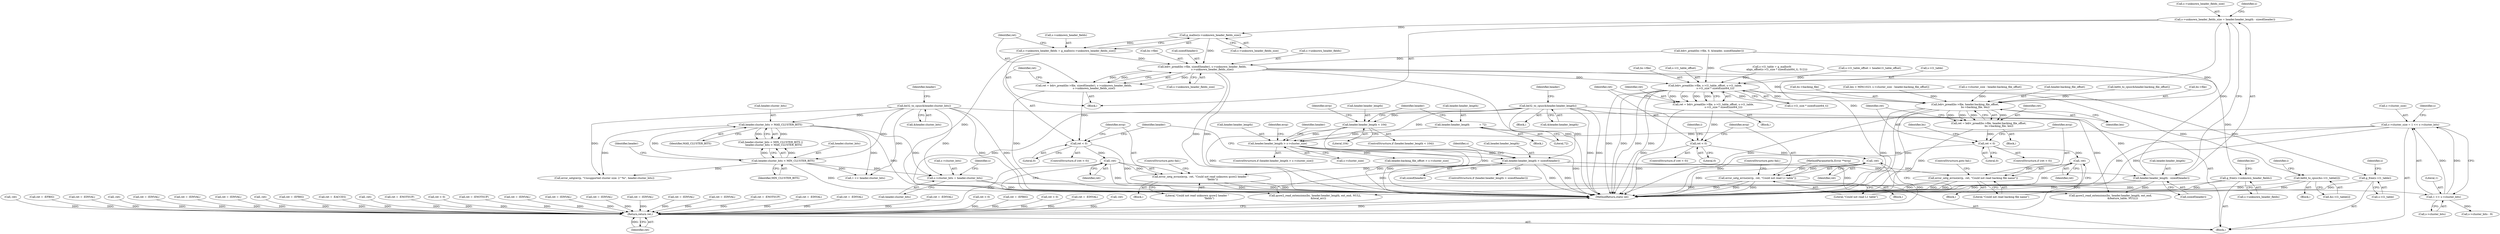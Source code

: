 digraph "0_qemu_6a83f8b5bec6f59e56cc49bd49e4c3f8f805d56f_0@API" {
"1000435" [label="(Call,s->unknown_header_fields_size = header.header_length - sizeof(header))"];
"1000439" [label="(Call,header.header_length - sizeof(header))"];
"1000390" [label="(Call,be32_to_cpus(&header.header_length))"];
"1000428" [label="(Call,header.header_length > sizeof(header))"];
"1000411" [label="(Call,header.header_length > s->cluster_size)"];
"1000396" [label="(Call,header.header_length < 104)"];
"1000363" [label="(Call,header.header_length            = 72)"];
"1000316" [label="(Call,s->cluster_size = 1 << s->cluster_bits)"];
"1000320" [label="(Call,1 << s->cluster_bits)"];
"1000309" [label="(Call,s->cluster_bits = header.cluster_bits)"];
"1000292" [label="(Call,header.cluster_bits > MAX_CLUSTER_BITS)"];
"1000198" [label="(Call,be32_to_cpus(&header.cluster_bits))"];
"1000287" [label="(Call,header.cluster_bits < MIN_CLUSTER_BITS)"];
"1000449" [label="(Call,g_malloc(s->unknown_header_fields_size))"];
"1000445" [label="(Call,s->unknown_header_fields = g_malloc(s->unknown_header_fields_size))"];
"1000455" [label="(Call,bdrv_pread(bs->file, sizeof(header), s->unknown_header_fields,\n                         s->unknown_header_fields_size))"];
"1000453" [label="(Call,ret = bdrv_pread(bs->file, sizeof(header), s->unknown_header_fields,\n                         s->unknown_header_fields_size))"];
"1000468" [label="(Call,ret < 0)"];
"1000474" [label="(Call,-ret)"];
"1000472" [label="(Call,error_setg_errno(errp, -ret, \"Could not read unknown qcow2 header \"\n                             \"fields\"))"];
"1001480" [label="(Return,return ret;)"];
"1000924" [label="(Call,bdrv_pread(bs->file, s->l1_table_offset, s->l1_table,\n                         s->l1_size * sizeof(uint64_t)))"];
"1000922" [label="(Call,ret = bdrv_pread(bs->file, s->l1_table_offset, s->l1_table,\n                         s->l1_size * sizeof(uint64_t)))"];
"1000941" [label="(Call,ret < 0)"];
"1000947" [label="(Call,-ret)"];
"1000945" [label="(Call,error_setg_errno(errp, -ret, \"Could not read L1 table\"))"];
"1000963" [label="(Call,be64_to_cpus(&s->l1_table[i]))"];
"1001095" [label="(Call,bdrv_pread(bs->file, header.backing_file_offset,\n                         bs->backing_file, len))"];
"1001093" [label="(Call,ret = bdrv_pread(bs->file, header.backing_file_offset,\n                         bs->backing_file, len))"];
"1001107" [label="(Call,ret < 0)"];
"1001113" [label="(Call,-ret)"];
"1001111" [label="(Call,error_setg_errno(errp, -ret, \"Could not read backing file name\"))"];
"1001443" [label="(Call,g_free(s->l1_table))"];
"1001433" [label="(Call,g_free(s->unknown_header_fields))"];
"1000923" [label="(Identifier,ret)"];
"1000481" [label="(Identifier,header)"];
"1000941" [label="(Call,ret < 0)"];
"1000454" [label="(Identifier,ret)"];
"1000293" [label="(Call,header.cluster_bits)"];
"1000436" [label="(Call,s->unknown_header_fields_size)"];
"1001449" [label="(Identifier,s)"];
"1000298" [label="(Call,error_setg(errp, \"Unsupported cluster size: 2^%i\", header.cluster_bits))"];
"1001088" [label="(Call,ret = -EINVAL)"];
"1001480" [label="(Return,return ret;)"];
"1000422" [label="(Call,ret = -EINVAL)"];
"1001434" [label="(Call,s->unknown_header_fields)"];
"1000943" [label="(Literal,0)"];
"1001482" [label="(MethodReturn,static int)"];
"1000895" [label="(Call,s->l1_table_offset = header.l1_table_offset)"];
"1000435" [label="(Call,s->unknown_header_fields_size = header.header_length - sizeof(header))"];
"1001443" [label="(Call,g_free(s->l1_table))"];
"1000427" [label="(ControlStructure,if (header.header_length > sizeof(header)))"];
"1000453" [label="(Call,ret = bdrv_pread(bs->file, sizeof(header), s->unknown_header_fields,\n                         s->unknown_header_fields_size))"];
"1000296" [label="(Identifier,MAX_CLUSTER_BITS)"];
"1000934" [label="(Call,s->l1_size * sizeof(uint64_t))"];
"1000390" [label="(Call,be32_to_cpus(&header.header_length))"];
"1000469" [label="(Identifier,ret)"];
"1000797" [label="(Call,ret < 0)"];
"1000124" [label="(MethodParameterIn,Error **errp)"];
"1000612" [label="(Call,ret = -ENOTSUP)"];
"1000743" [label="(Call,ret = -EINVAL)"];
"1000931" [label="(Call,s->l1_table)"];
"1001099" [label="(Call,header.backing_file_offset)"];
"1000820" [label="(Call,ret = -EFBIG)"];
"1000342" [label="(Block,)"];
"1000397" [label="(Call,header.header_length)"];
"1000331" [label="(Call,s->cluster_bits - 9)"];
"1000948" [label="(Identifier,ret)"];
"1001433" [label="(Call,g_free(s->unknown_header_fields))"];
"1000761" [label="(Call,ret < 0)"];
"1001109" [label="(Literal,0)"];
"1001115" [label="(Literal,\"Could not read backing file name\")"];
"1001105" [label="(Identifier,len)"];
"1001253" [label="(Call,ret = -EINVAL)"];
"1000369" [label="(Block,)"];
"1000322" [label="(Call,s->cluster_bits)"];
"1000291" [label="(Identifier,MIN_CLUSTER_BITS)"];
"1000925" [label="(Call,bs->file)"];
"1001149" [label="(Call,-ret)"];
"1001066" [label="(Block,)"];
"1001107" [label="(Call,ret < 0)"];
"1000317" [label="(Call,s->cluster_size)"];
"1000169" [label="(Call,-ret)"];
"1000294" [label="(Identifier,header)"];
"1000432" [label="(Call,sizeof(header))"];
"1000477" [label="(ControlStructure,goto fail;)"];
"1000467" [label="(ControlStructure,if (ret < 0))"];
"1000125" [label="(Block,)"];
"1000928" [label="(Call,s->l1_table_offset)"];
"1000398" [label="(Identifier,header)"];
"1000288" [label="(Call,header.cluster_bits)"];
"1000847" [label="(Call,ret = -EFBIG)"];
"1000637" [label="(Call,ret = -EINVAL)"];
"1001027" [label="(Call,-ret)"];
"1000949" [label="(Literal,\"Could not read L1 table\")"];
"1001055" [label="(Call,ret = -EINVAL)"];
"1000947" [label="(Call,-ret)"];
"1000450" [label="(Call,s->unknown_header_fields_size)"];
"1000206" [label="(Identifier,header)"];
"1000287" [label="(Call,header.cluster_bits < MIN_CLUSTER_BITS)"];
"1000471" [label="(Block,)"];
"1000961" [label="(Identifier,i)"];
"1000248" [label="(Call,ret = -EINVAL)"];
"1001116" [label="(ControlStructure,goto fail;)"];
"1000869" [label="(Call,ret = -EINVAL)"];
"1001108" [label="(Identifier,ret)"];
"1000472" [label="(Call,error_setg_errno(errp, -ret, \"Could not read unknown qcow2 header \"\n                             \"fields\"))"];
"1000963" [label="(Call,be64_to_cpus(&s->l1_table[i]))"];
"1000428" [label="(Call,header.header_length > sizeof(header))"];
"1000318" [label="(Identifier,s)"];
"1000942" [label="(Identifier,ret)"];
"1000476" [label="(Literal,\"Could not read unknown qcow2 header \"\n                             \"fields\")"];
"1001095" [label="(Call,bdrv_pread(bs->file, header.backing_file_offset,\n                         bs->backing_file, len))"];
"1000445" [label="(Call,s->unknown_header_fields = g_malloc(s->unknown_header_fields_size))"];
"1000439" [label="(Call,header.header_length - sizeof(header))"];
"1001481" [label="(Identifier,ret)"];
"1001229" [label="(Call,-ret)"];
"1001444" [label="(Call,s->l1_table)"];
"1000367" [label="(Literal,72)"];
"1000464" [label="(Call,s->unknown_header_fields_size)"];
"1000183" [label="(Call,be64_to_cpus(&header.backing_file_offset))"];
"1000962" [label="(Block,)"];
"1000440" [label="(Call,header.header_length)"];
"1000310" [label="(Call,s->cluster_bits)"];
"1000473" [label="(Identifier,errp)"];
"1001042" [label="(Call,qcow2_read_extensions(bs, header.header_length, ext_end, NULL,\n        &local_err))"];
"1000953" [label="(Identifier,i)"];
"1000468" [label="(Call,ret < 0)"];
"1000946" [label="(Identifier,errp)"];
"1001438" [label="(Identifier,bs)"];
"1000286" [label="(Call,header.cluster_bits < MIN_CLUSTER_BITS ||\n        header.cluster_bits > MAX_CLUSTER_BITS)"];
"1000944" [label="(Block,)"];
"1000320" [label="(Call,1 << s->cluster_bits)"];
"1000412" [label="(Call,header.header_length)"];
"1000815" [label="(Call,ret = -EFBIG)"];
"1000591" [label="(Call,ret = -EACCES)"];
"1001111" [label="(Call,error_setg_errno(errp, -ret, \"Could not read backing file name\"))"];
"1001114" [label="(Identifier,ret)"];
"1001184" [label="(Call,-ret)"];
"1000363" [label="(Call,header.header_length            = 72)"];
"1000420" [label="(Identifier,errp)"];
"1000273" [label="(Call,ret = -ENOTSUP)"];
"1001106" [label="(ControlStructure,if (ret < 0))"];
"1000434" [label="(Block,)"];
"1000964" [label="(Call,&s->l1_table[i])"];
"1000313" [label="(Call,header.cluster_bits)"];
"1000292" [label="(Call,header.cluster_bits > MAX_CLUSTER_BITS)"];
"1000446" [label="(Call,s->unknown_header_fields)"];
"1001113" [label="(Call,-ret)"];
"1001096" [label="(Call,bs->file)"];
"1000470" [label="(Literal,0)"];
"1000456" [label="(Call,bs->file)"];
"1000475" [label="(Identifier,ret)"];
"1000474" [label="(Call,-ret)"];
"1001120" [label="(Identifier,bs)"];
"1000430" [label="(Identifier,header)"];
"1001110" [label="(Block,)"];
"1000327" [label="(Identifier,s)"];
"1000396" [label="(Call,header.header_length < 104)"];
"1000153" [label="(Call,bdrv_pread(bs->file, 0, &header, sizeof(header)))"];
"1000459" [label="(Call,sizeof(header))"];
"1000316" [label="(Call,s->cluster_size = 1 << s->cluster_bits)"];
"1001102" [label="(Call,bs->backing_file)"];
"1000443" [label="(Call,sizeof(header))"];
"1000403" [label="(Identifier,errp)"];
"1000199" [label="(Call,&header.cluster_bits)"];
"1001093" [label="(Call,ret = bdrv_pread(bs->file, header.backing_file_offset,\n                         bs->backing_file, len))"];
"1000321" [label="(Literal,1)"];
"1001073" [label="(Call,len > MIN(1023, s->cluster_size - header.backing_file_offset))"];
"1000924" [label="(Call,bdrv_pread(bs->file, s->l1_table_offset, s->l1_table,\n                         s->l1_size * sizeof(uint64_t)))"];
"1000945" [label="(Call,error_setg_errno(errp, -ret, \"Could not read L1 table\"))"];
"1001112" [label="(Identifier,errp)"];
"1000447" [label="(Identifier,s)"];
"1000455" [label="(Call,bdrv_pread(bs->file, sizeof(header), s->unknown_header_fields,\n                         s->unknown_header_fields_size))"];
"1000509" [label="(Call,1 << header.cluster_bits)"];
"1000546" [label="(Call,qcow2_read_extensions(bs, header.header_length, ext_end,\n                              &feature_table, NULL))"];
"1000479" [label="(Call,header.backing_file_offset > s->cluster_size)"];
"1001094" [label="(Identifier,ret)"];
"1000400" [label="(Literal,104)"];
"1000437" [label="(Identifier,s)"];
"1001077" [label="(Call,s->cluster_size - header.backing_file_offset)"];
"1000395" [label="(ControlStructure,if (header.header_length < 104))"];
"1000364" [label="(Call,header.header_length)"];
"1000940" [label="(ControlStructure,if (ret < 0))"];
"1000461" [label="(Call,s->unknown_header_fields)"];
"1000887" [label="(Call,ret < 0)"];
"1000413" [label="(Identifier,header)"];
"1000411" [label="(Call,header.header_length > s->cluster_size)"];
"1000564" [label="(Call,ret = -ENOTSUP)"];
"1001364" [label="(Call,ret = -EINVAL)"];
"1000410" [label="(ControlStructure,if (header.header_length > s->cluster_size))"];
"1000779" [label="(Call,ret = -EINVAL)"];
"1000198" [label="(Call,be32_to_cpus(&header.cluster_bits))"];
"1000429" [label="(Call,header.header_length)"];
"1000908" [label="(Block,)"];
"1000391" [label="(Call,&header.header_length)"];
"1000922" [label="(Call,ret = bdrv_pread(bs->file, s->l1_table_offset, s->l1_table,\n                         s->l1_size * sizeof(uint64_t)))"];
"1000490" [label="(Call,ret = -EINVAL)"];
"1000415" [label="(Call,s->cluster_size)"];
"1000304" [label="(Call,ret = -EINVAL)"];
"1000909" [label="(Call,s->l1_table = g_malloc0(\n            align_offset(s->l1_size * sizeof(uint64_t), 512)))"];
"1000405" [label="(Call,ret = -EINVAL)"];
"1000449" [label="(Call,g_malloc(s->unknown_header_fields_size))"];
"1000950" [label="(ControlStructure,goto fail;)"];
"1001416" [label="(Call,ret = -EINVAL)"];
"1000309" [label="(Call,s->cluster_bits = header.cluster_bits)"];
"1000435" -> "1000434"  [label="AST: "];
"1000435" -> "1000439"  [label="CFG: "];
"1000436" -> "1000435"  [label="AST: "];
"1000439" -> "1000435"  [label="AST: "];
"1000447" -> "1000435"  [label="CFG: "];
"1000435" -> "1001482"  [label="DDG: "];
"1000439" -> "1000435"  [label="DDG: "];
"1000435" -> "1000449"  [label="DDG: "];
"1000439" -> "1000443"  [label="CFG: "];
"1000440" -> "1000439"  [label="AST: "];
"1000443" -> "1000439"  [label="AST: "];
"1000439" -> "1001482"  [label="DDG: "];
"1000390" -> "1000439"  [label="DDG: "];
"1000428" -> "1000439"  [label="DDG: "];
"1000439" -> "1000546"  [label="DDG: "];
"1000439" -> "1001042"  [label="DDG: "];
"1000390" -> "1000369"  [label="AST: "];
"1000390" -> "1000391"  [label="CFG: "];
"1000391" -> "1000390"  [label="AST: "];
"1000398" -> "1000390"  [label="CFG: "];
"1000390" -> "1001482"  [label="DDG: "];
"1000390" -> "1001482"  [label="DDG: "];
"1000390" -> "1000396"  [label="DDG: "];
"1000390" -> "1000411"  [label="DDG: "];
"1000390" -> "1000428"  [label="DDG: "];
"1000390" -> "1000546"  [label="DDG: "];
"1000390" -> "1001042"  [label="DDG: "];
"1000428" -> "1000427"  [label="AST: "];
"1000428" -> "1000432"  [label="CFG: "];
"1000429" -> "1000428"  [label="AST: "];
"1000432" -> "1000428"  [label="AST: "];
"1000437" -> "1000428"  [label="CFG: "];
"1000481" -> "1000428"  [label="CFG: "];
"1000428" -> "1001482"  [label="DDG: "];
"1000428" -> "1001482"  [label="DDG: "];
"1000411" -> "1000428"  [label="DDG: "];
"1000428" -> "1000546"  [label="DDG: "];
"1000428" -> "1001042"  [label="DDG: "];
"1000411" -> "1000410"  [label="AST: "];
"1000411" -> "1000415"  [label="CFG: "];
"1000412" -> "1000411"  [label="AST: "];
"1000415" -> "1000411"  [label="AST: "];
"1000420" -> "1000411"  [label="CFG: "];
"1000430" -> "1000411"  [label="CFG: "];
"1000411" -> "1001482"  [label="DDG: "];
"1000411" -> "1001482"  [label="DDG: "];
"1000411" -> "1001482"  [label="DDG: "];
"1000396" -> "1000411"  [label="DDG: "];
"1000363" -> "1000411"  [label="DDG: "];
"1000316" -> "1000411"  [label="DDG: "];
"1000411" -> "1000479"  [label="DDG: "];
"1000396" -> "1000395"  [label="AST: "];
"1000396" -> "1000400"  [label="CFG: "];
"1000397" -> "1000396"  [label="AST: "];
"1000400" -> "1000396"  [label="AST: "];
"1000403" -> "1000396"  [label="CFG: "];
"1000413" -> "1000396"  [label="CFG: "];
"1000396" -> "1001482"  [label="DDG: "];
"1000396" -> "1001482"  [label="DDG: "];
"1000363" -> "1000342"  [label="AST: "];
"1000363" -> "1000367"  [label="CFG: "];
"1000364" -> "1000363"  [label="AST: "];
"1000367" -> "1000363"  [label="AST: "];
"1000413" -> "1000363"  [label="CFG: "];
"1000316" -> "1000125"  [label="AST: "];
"1000316" -> "1000320"  [label="CFG: "];
"1000317" -> "1000316"  [label="AST: "];
"1000320" -> "1000316"  [label="AST: "];
"1000327" -> "1000316"  [label="CFG: "];
"1000316" -> "1001482"  [label="DDG: "];
"1000316" -> "1001482"  [label="DDG: "];
"1000320" -> "1000316"  [label="DDG: "];
"1000320" -> "1000316"  [label="DDG: "];
"1000320" -> "1000322"  [label="CFG: "];
"1000321" -> "1000320"  [label="AST: "];
"1000322" -> "1000320"  [label="AST: "];
"1000309" -> "1000320"  [label="DDG: "];
"1000320" -> "1000331"  [label="DDG: "];
"1000309" -> "1000125"  [label="AST: "];
"1000309" -> "1000313"  [label="CFG: "];
"1000310" -> "1000309"  [label="AST: "];
"1000313" -> "1000309"  [label="AST: "];
"1000318" -> "1000309"  [label="CFG: "];
"1000309" -> "1001482"  [label="DDG: "];
"1000292" -> "1000309"  [label="DDG: "];
"1000198" -> "1000309"  [label="DDG: "];
"1000287" -> "1000309"  [label="DDG: "];
"1000292" -> "1000286"  [label="AST: "];
"1000292" -> "1000296"  [label="CFG: "];
"1000293" -> "1000292"  [label="AST: "];
"1000296" -> "1000292"  [label="AST: "];
"1000286" -> "1000292"  [label="CFG: "];
"1000292" -> "1001482"  [label="DDG: "];
"1000292" -> "1000286"  [label="DDG: "];
"1000292" -> "1000286"  [label="DDG: "];
"1000198" -> "1000292"  [label="DDG: "];
"1000287" -> "1000292"  [label="DDG: "];
"1000292" -> "1000298"  [label="DDG: "];
"1000292" -> "1000509"  [label="DDG: "];
"1000198" -> "1000125"  [label="AST: "];
"1000198" -> "1000199"  [label="CFG: "];
"1000199" -> "1000198"  [label="AST: "];
"1000206" -> "1000198"  [label="CFG: "];
"1000198" -> "1001482"  [label="DDG: "];
"1000198" -> "1001482"  [label="DDG: "];
"1000198" -> "1000287"  [label="DDG: "];
"1000198" -> "1000298"  [label="DDG: "];
"1000198" -> "1000509"  [label="DDG: "];
"1000287" -> "1000286"  [label="AST: "];
"1000287" -> "1000291"  [label="CFG: "];
"1000288" -> "1000287"  [label="AST: "];
"1000291" -> "1000287"  [label="AST: "];
"1000294" -> "1000287"  [label="CFG: "];
"1000286" -> "1000287"  [label="CFG: "];
"1000287" -> "1001482"  [label="DDG: "];
"1000287" -> "1000286"  [label="DDG: "];
"1000287" -> "1000286"  [label="DDG: "];
"1000287" -> "1000298"  [label="DDG: "];
"1000287" -> "1000509"  [label="DDG: "];
"1000449" -> "1000445"  [label="AST: "];
"1000449" -> "1000450"  [label="CFG: "];
"1000450" -> "1000449"  [label="AST: "];
"1000445" -> "1000449"  [label="CFG: "];
"1000449" -> "1000445"  [label="DDG: "];
"1000449" -> "1000455"  [label="DDG: "];
"1000445" -> "1000434"  [label="AST: "];
"1000446" -> "1000445"  [label="AST: "];
"1000454" -> "1000445"  [label="CFG: "];
"1000445" -> "1001482"  [label="DDG: "];
"1000445" -> "1000455"  [label="DDG: "];
"1000455" -> "1000453"  [label="AST: "];
"1000455" -> "1000464"  [label="CFG: "];
"1000456" -> "1000455"  [label="AST: "];
"1000459" -> "1000455"  [label="AST: "];
"1000461" -> "1000455"  [label="AST: "];
"1000464" -> "1000455"  [label="AST: "];
"1000453" -> "1000455"  [label="CFG: "];
"1000455" -> "1001482"  [label="DDG: "];
"1000455" -> "1001482"  [label="DDG: "];
"1000455" -> "1001482"  [label="DDG: "];
"1000455" -> "1000453"  [label="DDG: "];
"1000455" -> "1000453"  [label="DDG: "];
"1000455" -> "1000453"  [label="DDG: "];
"1000153" -> "1000455"  [label="DDG: "];
"1000455" -> "1000924"  [label="DDG: "];
"1000455" -> "1001095"  [label="DDG: "];
"1000455" -> "1001433"  [label="DDG: "];
"1000453" -> "1000434"  [label="AST: "];
"1000454" -> "1000453"  [label="AST: "];
"1000469" -> "1000453"  [label="CFG: "];
"1000453" -> "1001482"  [label="DDG: "];
"1000453" -> "1000468"  [label="DDG: "];
"1000468" -> "1000467"  [label="AST: "];
"1000468" -> "1000470"  [label="CFG: "];
"1000469" -> "1000468"  [label="AST: "];
"1000470" -> "1000468"  [label="AST: "];
"1000473" -> "1000468"  [label="CFG: "];
"1000481" -> "1000468"  [label="CFG: "];
"1000468" -> "1001482"  [label="DDG: "];
"1000468" -> "1000474"  [label="DDG: "];
"1000474" -> "1000472"  [label="AST: "];
"1000474" -> "1000475"  [label="CFG: "];
"1000475" -> "1000474"  [label="AST: "];
"1000476" -> "1000474"  [label="CFG: "];
"1000474" -> "1001482"  [label="DDG: "];
"1000474" -> "1000472"  [label="DDG: "];
"1000474" -> "1001480"  [label="DDG: "];
"1000472" -> "1000471"  [label="AST: "];
"1000472" -> "1000476"  [label="CFG: "];
"1000473" -> "1000472"  [label="AST: "];
"1000476" -> "1000472"  [label="AST: "];
"1000477" -> "1000472"  [label="CFG: "];
"1000472" -> "1001482"  [label="DDG: "];
"1000472" -> "1001482"  [label="DDG: "];
"1000472" -> "1001482"  [label="DDG: "];
"1000124" -> "1000472"  [label="DDG: "];
"1001480" -> "1000125"  [label="AST: "];
"1001480" -> "1001481"  [label="CFG: "];
"1001481" -> "1001480"  [label="AST: "];
"1001482" -> "1001480"  [label="CFG: "];
"1001480" -> "1001482"  [label="DDG: "];
"1001481" -> "1001480"  [label="DDG: "];
"1000637" -> "1001480"  [label="DDG: "];
"1000815" -> "1001480"  [label="DDG: "];
"1000761" -> "1001480"  [label="DDG: "];
"1001184" -> "1001480"  [label="DDG: "];
"1001416" -> "1001480"  [label="DDG: "];
"1001027" -> "1001480"  [label="DDG: "];
"1000273" -> "1001480"  [label="DDG: "];
"1001364" -> "1001480"  [label="DDG: "];
"1000405" -> "1001480"  [label="DDG: "];
"1000169" -> "1001480"  [label="DDG: "];
"1000248" -> "1001480"  [label="DDG: "];
"1000820" -> "1001480"  [label="DDG: "];
"1000779" -> "1001480"  [label="DDG: "];
"1001113" -> "1001480"  [label="DDG: "];
"1000612" -> "1001480"  [label="DDG: "];
"1001055" -> "1001480"  [label="DDG: "];
"1000869" -> "1001480"  [label="DDG: "];
"1000743" -> "1001480"  [label="DDG: "];
"1000304" -> "1001480"  [label="DDG: "];
"1001229" -> "1001480"  [label="DDG: "];
"1000591" -> "1001480"  [label="DDG: "];
"1001253" -> "1001480"  [label="DDG: "];
"1000422" -> "1001480"  [label="DDG: "];
"1000947" -> "1001480"  [label="DDG: "];
"1001149" -> "1001480"  [label="DDG: "];
"1001088" -> "1001480"  [label="DDG: "];
"1000490" -> "1001480"  [label="DDG: "];
"1000564" -> "1001480"  [label="DDG: "];
"1000847" -> "1001480"  [label="DDG: "];
"1000797" -> "1001480"  [label="DDG: "];
"1000887" -> "1001480"  [label="DDG: "];
"1000924" -> "1000922"  [label="AST: "];
"1000924" -> "1000934"  [label="CFG: "];
"1000925" -> "1000924"  [label="AST: "];
"1000928" -> "1000924"  [label="AST: "];
"1000931" -> "1000924"  [label="AST: "];
"1000934" -> "1000924"  [label="AST: "];
"1000922" -> "1000924"  [label="CFG: "];
"1000924" -> "1001482"  [label="DDG: "];
"1000924" -> "1001482"  [label="DDG: "];
"1000924" -> "1001482"  [label="DDG: "];
"1000924" -> "1001482"  [label="DDG: "];
"1000924" -> "1000922"  [label="DDG: "];
"1000924" -> "1000922"  [label="DDG: "];
"1000924" -> "1000922"  [label="DDG: "];
"1000924" -> "1000922"  [label="DDG: "];
"1000153" -> "1000924"  [label="DDG: "];
"1000895" -> "1000924"  [label="DDG: "];
"1000909" -> "1000924"  [label="DDG: "];
"1000934" -> "1000924"  [label="DDG: "];
"1000924" -> "1000963"  [label="DDG: "];
"1000924" -> "1001095"  [label="DDG: "];
"1000924" -> "1001443"  [label="DDG: "];
"1000922" -> "1000908"  [label="AST: "];
"1000923" -> "1000922"  [label="AST: "];
"1000942" -> "1000922"  [label="CFG: "];
"1000922" -> "1001482"  [label="DDG: "];
"1000922" -> "1000941"  [label="DDG: "];
"1000941" -> "1000940"  [label="AST: "];
"1000941" -> "1000943"  [label="CFG: "];
"1000942" -> "1000941"  [label="AST: "];
"1000943" -> "1000941"  [label="AST: "];
"1000946" -> "1000941"  [label="CFG: "];
"1000953" -> "1000941"  [label="CFG: "];
"1000941" -> "1001482"  [label="DDG: "];
"1000941" -> "1000947"  [label="DDG: "];
"1000947" -> "1000945"  [label="AST: "];
"1000947" -> "1000948"  [label="CFG: "];
"1000948" -> "1000947"  [label="AST: "];
"1000949" -> "1000947"  [label="CFG: "];
"1000947" -> "1001482"  [label="DDG: "];
"1000947" -> "1000945"  [label="DDG: "];
"1000945" -> "1000944"  [label="AST: "];
"1000945" -> "1000949"  [label="CFG: "];
"1000946" -> "1000945"  [label="AST: "];
"1000949" -> "1000945"  [label="AST: "];
"1000950" -> "1000945"  [label="CFG: "];
"1000945" -> "1001482"  [label="DDG: "];
"1000945" -> "1001482"  [label="DDG: "];
"1000945" -> "1001482"  [label="DDG: "];
"1000124" -> "1000945"  [label="DDG: "];
"1000963" -> "1000962"  [label="AST: "];
"1000963" -> "1000964"  [label="CFG: "];
"1000964" -> "1000963"  [label="AST: "];
"1000961" -> "1000963"  [label="CFG: "];
"1000963" -> "1001482"  [label="DDG: "];
"1000963" -> "1001482"  [label="DDG: "];
"1001095" -> "1001093"  [label="AST: "];
"1001095" -> "1001105"  [label="CFG: "];
"1001096" -> "1001095"  [label="AST: "];
"1001099" -> "1001095"  [label="AST: "];
"1001102" -> "1001095"  [label="AST: "];
"1001105" -> "1001095"  [label="AST: "];
"1001093" -> "1001095"  [label="CFG: "];
"1001095" -> "1001482"  [label="DDG: "];
"1001095" -> "1001482"  [label="DDG: "];
"1001095" -> "1001482"  [label="DDG: "];
"1001095" -> "1001482"  [label="DDG: "];
"1001095" -> "1001093"  [label="DDG: "];
"1001095" -> "1001093"  [label="DDG: "];
"1001095" -> "1001093"  [label="DDG: "];
"1001095" -> "1001093"  [label="DDG: "];
"1000153" -> "1001095"  [label="DDG: "];
"1000183" -> "1001095"  [label="DDG: "];
"1001077" -> "1001095"  [label="DDG: "];
"1001073" -> "1001095"  [label="DDG: "];
"1001093" -> "1001066"  [label="AST: "];
"1001094" -> "1001093"  [label="AST: "];
"1001108" -> "1001093"  [label="CFG: "];
"1001093" -> "1001482"  [label="DDG: "];
"1001093" -> "1001107"  [label="DDG: "];
"1001107" -> "1001106"  [label="AST: "];
"1001107" -> "1001109"  [label="CFG: "];
"1001108" -> "1001107"  [label="AST: "];
"1001109" -> "1001107"  [label="AST: "];
"1001112" -> "1001107"  [label="CFG: "];
"1001120" -> "1001107"  [label="CFG: "];
"1001107" -> "1001482"  [label="DDG: "];
"1001107" -> "1001113"  [label="DDG: "];
"1001113" -> "1001111"  [label="AST: "];
"1001113" -> "1001114"  [label="CFG: "];
"1001114" -> "1001113"  [label="AST: "];
"1001115" -> "1001113"  [label="CFG: "];
"1001113" -> "1001482"  [label="DDG: "];
"1001113" -> "1001111"  [label="DDG: "];
"1001111" -> "1001110"  [label="AST: "];
"1001111" -> "1001115"  [label="CFG: "];
"1001112" -> "1001111"  [label="AST: "];
"1001115" -> "1001111"  [label="AST: "];
"1001116" -> "1001111"  [label="CFG: "];
"1001111" -> "1001482"  [label="DDG: "];
"1001111" -> "1001482"  [label="DDG: "];
"1001111" -> "1001482"  [label="DDG: "];
"1000124" -> "1001111"  [label="DDG: "];
"1001443" -> "1000125"  [label="AST: "];
"1001443" -> "1001444"  [label="CFG: "];
"1001444" -> "1001443"  [label="AST: "];
"1001449" -> "1001443"  [label="CFG: "];
"1001443" -> "1001482"  [label="DDG: "];
"1001433" -> "1000125"  [label="AST: "];
"1001433" -> "1001434"  [label="CFG: "];
"1001434" -> "1001433"  [label="AST: "];
"1001438" -> "1001433"  [label="CFG: "];
"1001433" -> "1001482"  [label="DDG: "];
"1001433" -> "1001482"  [label="DDG: "];
}
